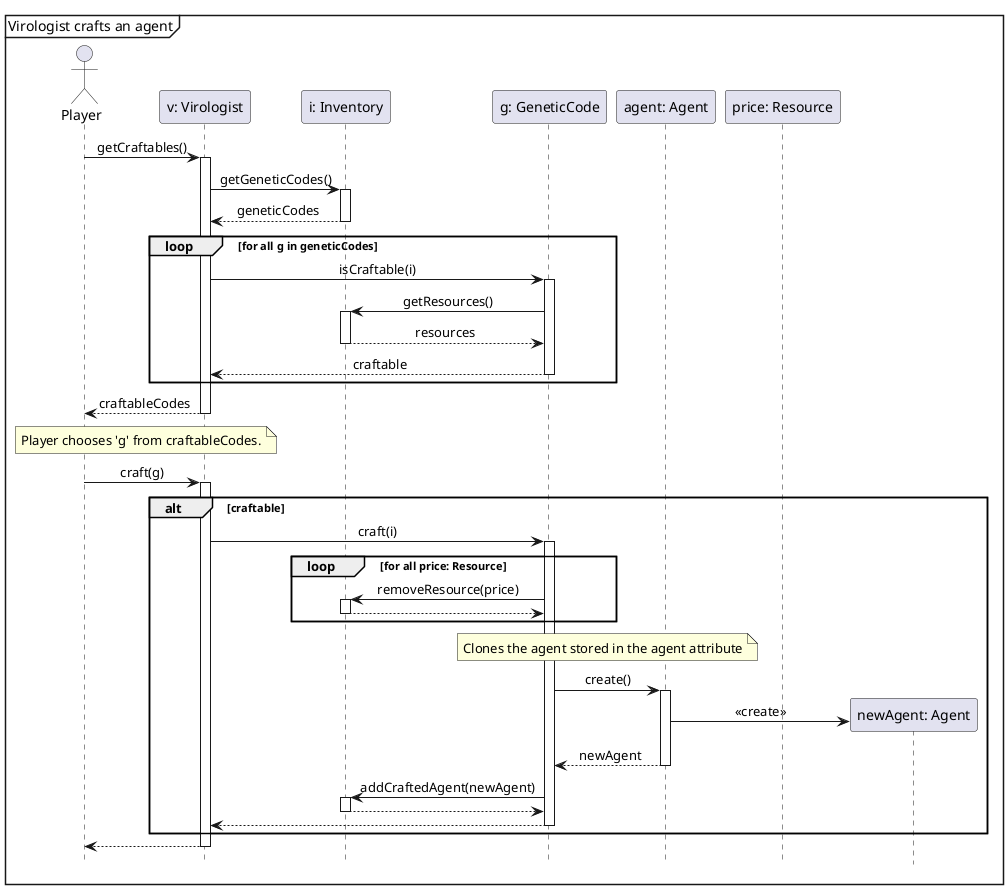 @startuml
'https://plantuml.com/sequence-diagram

hide footbox
skinparam sequenceMessageAlign center

mainframe Virologist crafts an agent

actor Player as p
participant "v: Virologist" as v
participant "i: Inventory" as i
participant "g: GeneticCode" as g
participant "agent: Agent" as a1
participant "price: Resource"
participant "newAgent: Agent" as a2

p -> v ++ : getCraftables()

    v -> i ++ : getGeneticCodes()
    return geneticCodes

    loop for all g in geneticCodes
        v -> g ++ : isCraftable(i)
            g -> i ++ : getResources()
            return resources
        return craftable
    end
return craftableCodes

note over p,v: Player chooses 'g' from craftableCodes.
p -> v ++ : craft(g)
    alt craftable
        v -> g ++ : craft(i)
            loop for all price: Resource
                g -> i ++ : removeResource(price)
                return
            end
            note over g, a1 : Clones the agent stored in the agent attribute
            g -> a1 ++ : create()
                a1 -> a2 ** : <<create>>
            return newAgent
            g -> i ++ : addCraftedAgent(newAgent)
            return
        return
    end
return

@enduml